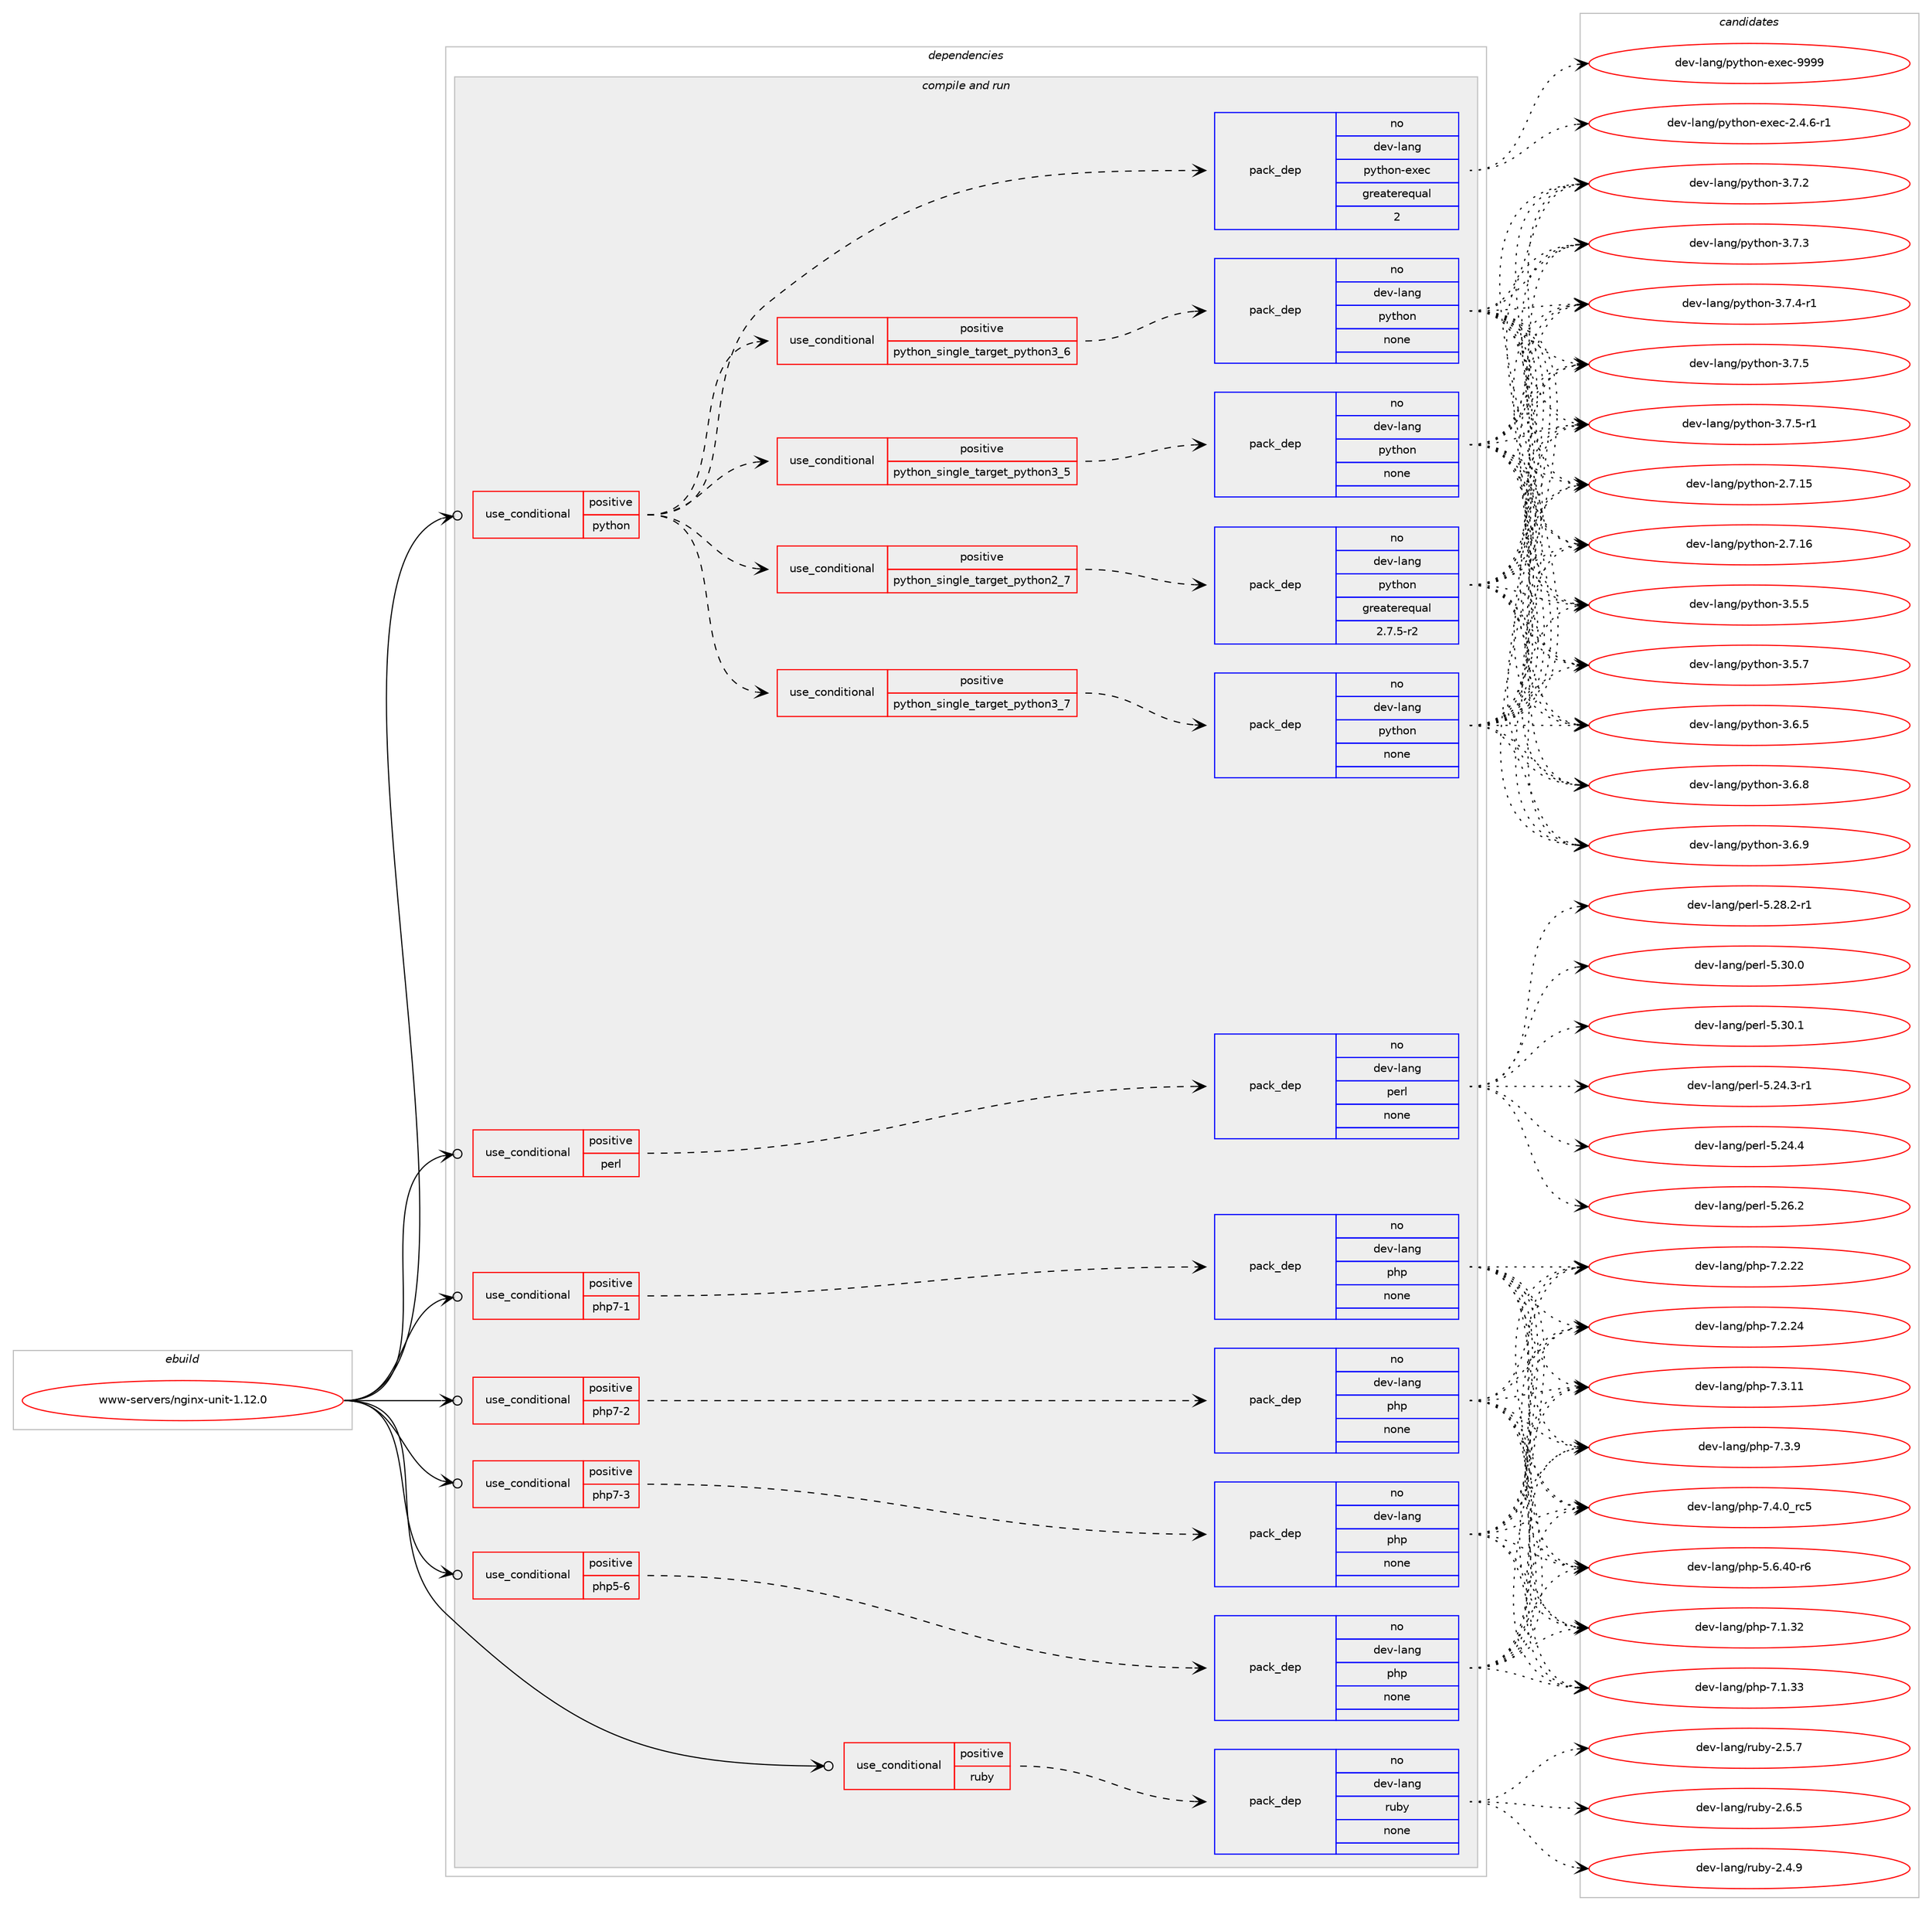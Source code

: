 digraph prolog {

# *************
# Graph options
# *************

newrank=true;
concentrate=true;
compound=true;
graph [rankdir=LR,fontname=Helvetica,fontsize=10,ranksep=1.5];#, ranksep=2.5, nodesep=0.2];
edge  [arrowhead=vee];
node  [fontname=Helvetica,fontsize=10];

# **********
# The ebuild
# **********

subgraph cluster_leftcol {
color=gray;
label=<<i>ebuild</i>>;
id [label="www-servers/nginx-unit-1.12.0", color=red, width=4, href="../www-servers/nginx-unit-1.12.0.svg"];
}

# ****************
# The dependencies
# ****************

subgraph cluster_midcol {
color=gray;
label=<<i>dependencies</i>>;
subgraph cluster_compile {
fillcolor="#eeeeee";
style=filled;
label=<<i>compile</i>>;
}
subgraph cluster_compileandrun {
fillcolor="#eeeeee";
style=filled;
label=<<i>compile and run</i>>;
subgraph cond218294 {
dependency910502 [label=<<TABLE BORDER="0" CELLBORDER="1" CELLSPACING="0" CELLPADDING="4"><TR><TD ROWSPAN="3" CELLPADDING="10">use_conditional</TD></TR><TR><TD>positive</TD></TR><TR><TD>perl</TD></TR></TABLE>>, shape=none, color=red];
subgraph pack675810 {
dependency910503 [label=<<TABLE BORDER="0" CELLBORDER="1" CELLSPACING="0" CELLPADDING="4" WIDTH="220"><TR><TD ROWSPAN="6" CELLPADDING="30">pack_dep</TD></TR><TR><TD WIDTH="110">no</TD></TR><TR><TD>dev-lang</TD></TR><TR><TD>perl</TD></TR><TR><TD>none</TD></TR><TR><TD></TD></TR></TABLE>>, shape=none, color=blue];
}
dependency910502:e -> dependency910503:w [weight=20,style="dashed",arrowhead="vee"];
}
id:e -> dependency910502:w [weight=20,style="solid",arrowhead="odotvee"];
subgraph cond218295 {
dependency910504 [label=<<TABLE BORDER="0" CELLBORDER="1" CELLSPACING="0" CELLPADDING="4"><TR><TD ROWSPAN="3" CELLPADDING="10">use_conditional</TD></TR><TR><TD>positive</TD></TR><TR><TD>php5-6</TD></TR></TABLE>>, shape=none, color=red];
subgraph pack675811 {
dependency910505 [label=<<TABLE BORDER="0" CELLBORDER="1" CELLSPACING="0" CELLPADDING="4" WIDTH="220"><TR><TD ROWSPAN="6" CELLPADDING="30">pack_dep</TD></TR><TR><TD WIDTH="110">no</TD></TR><TR><TD>dev-lang</TD></TR><TR><TD>php</TD></TR><TR><TD>none</TD></TR><TR><TD></TD></TR></TABLE>>, shape=none, color=blue];
}
dependency910504:e -> dependency910505:w [weight=20,style="dashed",arrowhead="vee"];
}
id:e -> dependency910504:w [weight=20,style="solid",arrowhead="odotvee"];
subgraph cond218296 {
dependency910506 [label=<<TABLE BORDER="0" CELLBORDER="1" CELLSPACING="0" CELLPADDING="4"><TR><TD ROWSPAN="3" CELLPADDING="10">use_conditional</TD></TR><TR><TD>positive</TD></TR><TR><TD>php7-1</TD></TR></TABLE>>, shape=none, color=red];
subgraph pack675812 {
dependency910507 [label=<<TABLE BORDER="0" CELLBORDER="1" CELLSPACING="0" CELLPADDING="4" WIDTH="220"><TR><TD ROWSPAN="6" CELLPADDING="30">pack_dep</TD></TR><TR><TD WIDTH="110">no</TD></TR><TR><TD>dev-lang</TD></TR><TR><TD>php</TD></TR><TR><TD>none</TD></TR><TR><TD></TD></TR></TABLE>>, shape=none, color=blue];
}
dependency910506:e -> dependency910507:w [weight=20,style="dashed",arrowhead="vee"];
}
id:e -> dependency910506:w [weight=20,style="solid",arrowhead="odotvee"];
subgraph cond218297 {
dependency910508 [label=<<TABLE BORDER="0" CELLBORDER="1" CELLSPACING="0" CELLPADDING="4"><TR><TD ROWSPAN="3" CELLPADDING="10">use_conditional</TD></TR><TR><TD>positive</TD></TR><TR><TD>php7-2</TD></TR></TABLE>>, shape=none, color=red];
subgraph pack675813 {
dependency910509 [label=<<TABLE BORDER="0" CELLBORDER="1" CELLSPACING="0" CELLPADDING="4" WIDTH="220"><TR><TD ROWSPAN="6" CELLPADDING="30">pack_dep</TD></TR><TR><TD WIDTH="110">no</TD></TR><TR><TD>dev-lang</TD></TR><TR><TD>php</TD></TR><TR><TD>none</TD></TR><TR><TD></TD></TR></TABLE>>, shape=none, color=blue];
}
dependency910508:e -> dependency910509:w [weight=20,style="dashed",arrowhead="vee"];
}
id:e -> dependency910508:w [weight=20,style="solid",arrowhead="odotvee"];
subgraph cond218298 {
dependency910510 [label=<<TABLE BORDER="0" CELLBORDER="1" CELLSPACING="0" CELLPADDING="4"><TR><TD ROWSPAN="3" CELLPADDING="10">use_conditional</TD></TR><TR><TD>positive</TD></TR><TR><TD>php7-3</TD></TR></TABLE>>, shape=none, color=red];
subgraph pack675814 {
dependency910511 [label=<<TABLE BORDER="0" CELLBORDER="1" CELLSPACING="0" CELLPADDING="4" WIDTH="220"><TR><TD ROWSPAN="6" CELLPADDING="30">pack_dep</TD></TR><TR><TD WIDTH="110">no</TD></TR><TR><TD>dev-lang</TD></TR><TR><TD>php</TD></TR><TR><TD>none</TD></TR><TR><TD></TD></TR></TABLE>>, shape=none, color=blue];
}
dependency910510:e -> dependency910511:w [weight=20,style="dashed",arrowhead="vee"];
}
id:e -> dependency910510:w [weight=20,style="solid",arrowhead="odotvee"];
subgraph cond218299 {
dependency910512 [label=<<TABLE BORDER="0" CELLBORDER="1" CELLSPACING="0" CELLPADDING="4"><TR><TD ROWSPAN="3" CELLPADDING="10">use_conditional</TD></TR><TR><TD>positive</TD></TR><TR><TD>python</TD></TR></TABLE>>, shape=none, color=red];
subgraph cond218300 {
dependency910513 [label=<<TABLE BORDER="0" CELLBORDER="1" CELLSPACING="0" CELLPADDING="4"><TR><TD ROWSPAN="3" CELLPADDING="10">use_conditional</TD></TR><TR><TD>positive</TD></TR><TR><TD>python_single_target_python2_7</TD></TR></TABLE>>, shape=none, color=red];
subgraph pack675815 {
dependency910514 [label=<<TABLE BORDER="0" CELLBORDER="1" CELLSPACING="0" CELLPADDING="4" WIDTH="220"><TR><TD ROWSPAN="6" CELLPADDING="30">pack_dep</TD></TR><TR><TD WIDTH="110">no</TD></TR><TR><TD>dev-lang</TD></TR><TR><TD>python</TD></TR><TR><TD>greaterequal</TD></TR><TR><TD>2.7.5-r2</TD></TR></TABLE>>, shape=none, color=blue];
}
dependency910513:e -> dependency910514:w [weight=20,style="dashed",arrowhead="vee"];
}
dependency910512:e -> dependency910513:w [weight=20,style="dashed",arrowhead="vee"];
subgraph cond218301 {
dependency910515 [label=<<TABLE BORDER="0" CELLBORDER="1" CELLSPACING="0" CELLPADDING="4"><TR><TD ROWSPAN="3" CELLPADDING="10">use_conditional</TD></TR><TR><TD>positive</TD></TR><TR><TD>python_single_target_python3_5</TD></TR></TABLE>>, shape=none, color=red];
subgraph pack675816 {
dependency910516 [label=<<TABLE BORDER="0" CELLBORDER="1" CELLSPACING="0" CELLPADDING="4" WIDTH="220"><TR><TD ROWSPAN="6" CELLPADDING="30">pack_dep</TD></TR><TR><TD WIDTH="110">no</TD></TR><TR><TD>dev-lang</TD></TR><TR><TD>python</TD></TR><TR><TD>none</TD></TR><TR><TD></TD></TR></TABLE>>, shape=none, color=blue];
}
dependency910515:e -> dependency910516:w [weight=20,style="dashed",arrowhead="vee"];
}
dependency910512:e -> dependency910515:w [weight=20,style="dashed",arrowhead="vee"];
subgraph cond218302 {
dependency910517 [label=<<TABLE BORDER="0" CELLBORDER="1" CELLSPACING="0" CELLPADDING="4"><TR><TD ROWSPAN="3" CELLPADDING="10">use_conditional</TD></TR><TR><TD>positive</TD></TR><TR><TD>python_single_target_python3_6</TD></TR></TABLE>>, shape=none, color=red];
subgraph pack675817 {
dependency910518 [label=<<TABLE BORDER="0" CELLBORDER="1" CELLSPACING="0" CELLPADDING="4" WIDTH="220"><TR><TD ROWSPAN="6" CELLPADDING="30">pack_dep</TD></TR><TR><TD WIDTH="110">no</TD></TR><TR><TD>dev-lang</TD></TR><TR><TD>python</TD></TR><TR><TD>none</TD></TR><TR><TD></TD></TR></TABLE>>, shape=none, color=blue];
}
dependency910517:e -> dependency910518:w [weight=20,style="dashed",arrowhead="vee"];
}
dependency910512:e -> dependency910517:w [weight=20,style="dashed",arrowhead="vee"];
subgraph cond218303 {
dependency910519 [label=<<TABLE BORDER="0" CELLBORDER="1" CELLSPACING="0" CELLPADDING="4"><TR><TD ROWSPAN="3" CELLPADDING="10">use_conditional</TD></TR><TR><TD>positive</TD></TR><TR><TD>python_single_target_python3_7</TD></TR></TABLE>>, shape=none, color=red];
subgraph pack675818 {
dependency910520 [label=<<TABLE BORDER="0" CELLBORDER="1" CELLSPACING="0" CELLPADDING="4" WIDTH="220"><TR><TD ROWSPAN="6" CELLPADDING="30">pack_dep</TD></TR><TR><TD WIDTH="110">no</TD></TR><TR><TD>dev-lang</TD></TR><TR><TD>python</TD></TR><TR><TD>none</TD></TR><TR><TD></TD></TR></TABLE>>, shape=none, color=blue];
}
dependency910519:e -> dependency910520:w [weight=20,style="dashed",arrowhead="vee"];
}
dependency910512:e -> dependency910519:w [weight=20,style="dashed",arrowhead="vee"];
subgraph pack675819 {
dependency910521 [label=<<TABLE BORDER="0" CELLBORDER="1" CELLSPACING="0" CELLPADDING="4" WIDTH="220"><TR><TD ROWSPAN="6" CELLPADDING="30">pack_dep</TD></TR><TR><TD WIDTH="110">no</TD></TR><TR><TD>dev-lang</TD></TR><TR><TD>python-exec</TD></TR><TR><TD>greaterequal</TD></TR><TR><TD>2</TD></TR></TABLE>>, shape=none, color=blue];
}
dependency910512:e -> dependency910521:w [weight=20,style="dashed",arrowhead="vee"];
}
id:e -> dependency910512:w [weight=20,style="solid",arrowhead="odotvee"];
subgraph cond218304 {
dependency910522 [label=<<TABLE BORDER="0" CELLBORDER="1" CELLSPACING="0" CELLPADDING="4"><TR><TD ROWSPAN="3" CELLPADDING="10">use_conditional</TD></TR><TR><TD>positive</TD></TR><TR><TD>ruby</TD></TR></TABLE>>, shape=none, color=red];
subgraph pack675820 {
dependency910523 [label=<<TABLE BORDER="0" CELLBORDER="1" CELLSPACING="0" CELLPADDING="4" WIDTH="220"><TR><TD ROWSPAN="6" CELLPADDING="30">pack_dep</TD></TR><TR><TD WIDTH="110">no</TD></TR><TR><TD>dev-lang</TD></TR><TR><TD>ruby</TD></TR><TR><TD>none</TD></TR><TR><TD></TD></TR></TABLE>>, shape=none, color=blue];
}
dependency910522:e -> dependency910523:w [weight=20,style="dashed",arrowhead="vee"];
}
id:e -> dependency910522:w [weight=20,style="solid",arrowhead="odotvee"];
}
subgraph cluster_run {
fillcolor="#eeeeee";
style=filled;
label=<<i>run</i>>;
}
}

# **************
# The candidates
# **************

subgraph cluster_choices {
rank=same;
color=gray;
label=<<i>candidates</i>>;

subgraph choice675810 {
color=black;
nodesep=1;
choice100101118451089711010347112101114108455346505246514511449 [label="dev-lang/perl-5.24.3-r1", color=red, width=4,href="../dev-lang/perl-5.24.3-r1.svg"];
choice10010111845108971101034711210111410845534650524652 [label="dev-lang/perl-5.24.4", color=red, width=4,href="../dev-lang/perl-5.24.4.svg"];
choice10010111845108971101034711210111410845534650544650 [label="dev-lang/perl-5.26.2", color=red, width=4,href="../dev-lang/perl-5.26.2.svg"];
choice100101118451089711010347112101114108455346505646504511449 [label="dev-lang/perl-5.28.2-r1", color=red, width=4,href="../dev-lang/perl-5.28.2-r1.svg"];
choice10010111845108971101034711210111410845534651484648 [label="dev-lang/perl-5.30.0", color=red, width=4,href="../dev-lang/perl-5.30.0.svg"];
choice10010111845108971101034711210111410845534651484649 [label="dev-lang/perl-5.30.1", color=red, width=4,href="../dev-lang/perl-5.30.1.svg"];
dependency910503:e -> choice100101118451089711010347112101114108455346505246514511449:w [style=dotted,weight="100"];
dependency910503:e -> choice10010111845108971101034711210111410845534650524652:w [style=dotted,weight="100"];
dependency910503:e -> choice10010111845108971101034711210111410845534650544650:w [style=dotted,weight="100"];
dependency910503:e -> choice100101118451089711010347112101114108455346505646504511449:w [style=dotted,weight="100"];
dependency910503:e -> choice10010111845108971101034711210111410845534651484648:w [style=dotted,weight="100"];
dependency910503:e -> choice10010111845108971101034711210111410845534651484649:w [style=dotted,weight="100"];
}
subgraph choice675811 {
color=black;
nodesep=1;
choice100101118451089711010347112104112455346544652484511454 [label="dev-lang/php-5.6.40-r6", color=red, width=4,href="../dev-lang/php-5.6.40-r6.svg"];
choice10010111845108971101034711210411245554649465150 [label="dev-lang/php-7.1.32", color=red, width=4,href="../dev-lang/php-7.1.32.svg"];
choice10010111845108971101034711210411245554649465151 [label="dev-lang/php-7.1.33", color=red, width=4,href="../dev-lang/php-7.1.33.svg"];
choice10010111845108971101034711210411245554650465050 [label="dev-lang/php-7.2.22", color=red, width=4,href="../dev-lang/php-7.2.22.svg"];
choice10010111845108971101034711210411245554650465052 [label="dev-lang/php-7.2.24", color=red, width=4,href="../dev-lang/php-7.2.24.svg"];
choice10010111845108971101034711210411245554651464949 [label="dev-lang/php-7.3.11", color=red, width=4,href="../dev-lang/php-7.3.11.svg"];
choice100101118451089711010347112104112455546514657 [label="dev-lang/php-7.3.9", color=red, width=4,href="../dev-lang/php-7.3.9.svg"];
choice100101118451089711010347112104112455546524648951149953 [label="dev-lang/php-7.4.0_rc5", color=red, width=4,href="../dev-lang/php-7.4.0_rc5.svg"];
dependency910505:e -> choice100101118451089711010347112104112455346544652484511454:w [style=dotted,weight="100"];
dependency910505:e -> choice10010111845108971101034711210411245554649465150:w [style=dotted,weight="100"];
dependency910505:e -> choice10010111845108971101034711210411245554649465151:w [style=dotted,weight="100"];
dependency910505:e -> choice10010111845108971101034711210411245554650465050:w [style=dotted,weight="100"];
dependency910505:e -> choice10010111845108971101034711210411245554650465052:w [style=dotted,weight="100"];
dependency910505:e -> choice10010111845108971101034711210411245554651464949:w [style=dotted,weight="100"];
dependency910505:e -> choice100101118451089711010347112104112455546514657:w [style=dotted,weight="100"];
dependency910505:e -> choice100101118451089711010347112104112455546524648951149953:w [style=dotted,weight="100"];
}
subgraph choice675812 {
color=black;
nodesep=1;
choice100101118451089711010347112104112455346544652484511454 [label="dev-lang/php-5.6.40-r6", color=red, width=4,href="../dev-lang/php-5.6.40-r6.svg"];
choice10010111845108971101034711210411245554649465150 [label="dev-lang/php-7.1.32", color=red, width=4,href="../dev-lang/php-7.1.32.svg"];
choice10010111845108971101034711210411245554649465151 [label="dev-lang/php-7.1.33", color=red, width=4,href="../dev-lang/php-7.1.33.svg"];
choice10010111845108971101034711210411245554650465050 [label="dev-lang/php-7.2.22", color=red, width=4,href="../dev-lang/php-7.2.22.svg"];
choice10010111845108971101034711210411245554650465052 [label="dev-lang/php-7.2.24", color=red, width=4,href="../dev-lang/php-7.2.24.svg"];
choice10010111845108971101034711210411245554651464949 [label="dev-lang/php-7.3.11", color=red, width=4,href="../dev-lang/php-7.3.11.svg"];
choice100101118451089711010347112104112455546514657 [label="dev-lang/php-7.3.9", color=red, width=4,href="../dev-lang/php-7.3.9.svg"];
choice100101118451089711010347112104112455546524648951149953 [label="dev-lang/php-7.4.0_rc5", color=red, width=4,href="../dev-lang/php-7.4.0_rc5.svg"];
dependency910507:e -> choice100101118451089711010347112104112455346544652484511454:w [style=dotted,weight="100"];
dependency910507:e -> choice10010111845108971101034711210411245554649465150:w [style=dotted,weight="100"];
dependency910507:e -> choice10010111845108971101034711210411245554649465151:w [style=dotted,weight="100"];
dependency910507:e -> choice10010111845108971101034711210411245554650465050:w [style=dotted,weight="100"];
dependency910507:e -> choice10010111845108971101034711210411245554650465052:w [style=dotted,weight="100"];
dependency910507:e -> choice10010111845108971101034711210411245554651464949:w [style=dotted,weight="100"];
dependency910507:e -> choice100101118451089711010347112104112455546514657:w [style=dotted,weight="100"];
dependency910507:e -> choice100101118451089711010347112104112455546524648951149953:w [style=dotted,weight="100"];
}
subgraph choice675813 {
color=black;
nodesep=1;
choice100101118451089711010347112104112455346544652484511454 [label="dev-lang/php-5.6.40-r6", color=red, width=4,href="../dev-lang/php-5.6.40-r6.svg"];
choice10010111845108971101034711210411245554649465150 [label="dev-lang/php-7.1.32", color=red, width=4,href="../dev-lang/php-7.1.32.svg"];
choice10010111845108971101034711210411245554649465151 [label="dev-lang/php-7.1.33", color=red, width=4,href="../dev-lang/php-7.1.33.svg"];
choice10010111845108971101034711210411245554650465050 [label="dev-lang/php-7.2.22", color=red, width=4,href="../dev-lang/php-7.2.22.svg"];
choice10010111845108971101034711210411245554650465052 [label="dev-lang/php-7.2.24", color=red, width=4,href="../dev-lang/php-7.2.24.svg"];
choice10010111845108971101034711210411245554651464949 [label="dev-lang/php-7.3.11", color=red, width=4,href="../dev-lang/php-7.3.11.svg"];
choice100101118451089711010347112104112455546514657 [label="dev-lang/php-7.3.9", color=red, width=4,href="../dev-lang/php-7.3.9.svg"];
choice100101118451089711010347112104112455546524648951149953 [label="dev-lang/php-7.4.0_rc5", color=red, width=4,href="../dev-lang/php-7.4.0_rc5.svg"];
dependency910509:e -> choice100101118451089711010347112104112455346544652484511454:w [style=dotted,weight="100"];
dependency910509:e -> choice10010111845108971101034711210411245554649465150:w [style=dotted,weight="100"];
dependency910509:e -> choice10010111845108971101034711210411245554649465151:w [style=dotted,weight="100"];
dependency910509:e -> choice10010111845108971101034711210411245554650465050:w [style=dotted,weight="100"];
dependency910509:e -> choice10010111845108971101034711210411245554650465052:w [style=dotted,weight="100"];
dependency910509:e -> choice10010111845108971101034711210411245554651464949:w [style=dotted,weight="100"];
dependency910509:e -> choice100101118451089711010347112104112455546514657:w [style=dotted,weight="100"];
dependency910509:e -> choice100101118451089711010347112104112455546524648951149953:w [style=dotted,weight="100"];
}
subgraph choice675814 {
color=black;
nodesep=1;
choice100101118451089711010347112104112455346544652484511454 [label="dev-lang/php-5.6.40-r6", color=red, width=4,href="../dev-lang/php-5.6.40-r6.svg"];
choice10010111845108971101034711210411245554649465150 [label="dev-lang/php-7.1.32", color=red, width=4,href="../dev-lang/php-7.1.32.svg"];
choice10010111845108971101034711210411245554649465151 [label="dev-lang/php-7.1.33", color=red, width=4,href="../dev-lang/php-7.1.33.svg"];
choice10010111845108971101034711210411245554650465050 [label="dev-lang/php-7.2.22", color=red, width=4,href="../dev-lang/php-7.2.22.svg"];
choice10010111845108971101034711210411245554650465052 [label="dev-lang/php-7.2.24", color=red, width=4,href="../dev-lang/php-7.2.24.svg"];
choice10010111845108971101034711210411245554651464949 [label="dev-lang/php-7.3.11", color=red, width=4,href="../dev-lang/php-7.3.11.svg"];
choice100101118451089711010347112104112455546514657 [label="dev-lang/php-7.3.9", color=red, width=4,href="../dev-lang/php-7.3.9.svg"];
choice100101118451089711010347112104112455546524648951149953 [label="dev-lang/php-7.4.0_rc5", color=red, width=4,href="../dev-lang/php-7.4.0_rc5.svg"];
dependency910511:e -> choice100101118451089711010347112104112455346544652484511454:w [style=dotted,weight="100"];
dependency910511:e -> choice10010111845108971101034711210411245554649465150:w [style=dotted,weight="100"];
dependency910511:e -> choice10010111845108971101034711210411245554649465151:w [style=dotted,weight="100"];
dependency910511:e -> choice10010111845108971101034711210411245554650465050:w [style=dotted,weight="100"];
dependency910511:e -> choice10010111845108971101034711210411245554650465052:w [style=dotted,weight="100"];
dependency910511:e -> choice10010111845108971101034711210411245554651464949:w [style=dotted,weight="100"];
dependency910511:e -> choice100101118451089711010347112104112455546514657:w [style=dotted,weight="100"];
dependency910511:e -> choice100101118451089711010347112104112455546524648951149953:w [style=dotted,weight="100"];
}
subgraph choice675815 {
color=black;
nodesep=1;
choice10010111845108971101034711212111610411111045504655464953 [label="dev-lang/python-2.7.15", color=red, width=4,href="../dev-lang/python-2.7.15.svg"];
choice10010111845108971101034711212111610411111045504655464954 [label="dev-lang/python-2.7.16", color=red, width=4,href="../dev-lang/python-2.7.16.svg"];
choice100101118451089711010347112121116104111110455146534653 [label="dev-lang/python-3.5.5", color=red, width=4,href="../dev-lang/python-3.5.5.svg"];
choice100101118451089711010347112121116104111110455146534655 [label="dev-lang/python-3.5.7", color=red, width=4,href="../dev-lang/python-3.5.7.svg"];
choice100101118451089711010347112121116104111110455146544653 [label="dev-lang/python-3.6.5", color=red, width=4,href="../dev-lang/python-3.6.5.svg"];
choice100101118451089711010347112121116104111110455146544656 [label="dev-lang/python-3.6.8", color=red, width=4,href="../dev-lang/python-3.6.8.svg"];
choice100101118451089711010347112121116104111110455146544657 [label="dev-lang/python-3.6.9", color=red, width=4,href="../dev-lang/python-3.6.9.svg"];
choice100101118451089711010347112121116104111110455146554650 [label="dev-lang/python-3.7.2", color=red, width=4,href="../dev-lang/python-3.7.2.svg"];
choice100101118451089711010347112121116104111110455146554651 [label="dev-lang/python-3.7.3", color=red, width=4,href="../dev-lang/python-3.7.3.svg"];
choice1001011184510897110103471121211161041111104551465546524511449 [label="dev-lang/python-3.7.4-r1", color=red, width=4,href="../dev-lang/python-3.7.4-r1.svg"];
choice100101118451089711010347112121116104111110455146554653 [label="dev-lang/python-3.7.5", color=red, width=4,href="../dev-lang/python-3.7.5.svg"];
choice1001011184510897110103471121211161041111104551465546534511449 [label="dev-lang/python-3.7.5-r1", color=red, width=4,href="../dev-lang/python-3.7.5-r1.svg"];
dependency910514:e -> choice10010111845108971101034711212111610411111045504655464953:w [style=dotted,weight="100"];
dependency910514:e -> choice10010111845108971101034711212111610411111045504655464954:w [style=dotted,weight="100"];
dependency910514:e -> choice100101118451089711010347112121116104111110455146534653:w [style=dotted,weight="100"];
dependency910514:e -> choice100101118451089711010347112121116104111110455146534655:w [style=dotted,weight="100"];
dependency910514:e -> choice100101118451089711010347112121116104111110455146544653:w [style=dotted,weight="100"];
dependency910514:e -> choice100101118451089711010347112121116104111110455146544656:w [style=dotted,weight="100"];
dependency910514:e -> choice100101118451089711010347112121116104111110455146544657:w [style=dotted,weight="100"];
dependency910514:e -> choice100101118451089711010347112121116104111110455146554650:w [style=dotted,weight="100"];
dependency910514:e -> choice100101118451089711010347112121116104111110455146554651:w [style=dotted,weight="100"];
dependency910514:e -> choice1001011184510897110103471121211161041111104551465546524511449:w [style=dotted,weight="100"];
dependency910514:e -> choice100101118451089711010347112121116104111110455146554653:w [style=dotted,weight="100"];
dependency910514:e -> choice1001011184510897110103471121211161041111104551465546534511449:w [style=dotted,weight="100"];
}
subgraph choice675816 {
color=black;
nodesep=1;
choice10010111845108971101034711212111610411111045504655464953 [label="dev-lang/python-2.7.15", color=red, width=4,href="../dev-lang/python-2.7.15.svg"];
choice10010111845108971101034711212111610411111045504655464954 [label="dev-lang/python-2.7.16", color=red, width=4,href="../dev-lang/python-2.7.16.svg"];
choice100101118451089711010347112121116104111110455146534653 [label="dev-lang/python-3.5.5", color=red, width=4,href="../dev-lang/python-3.5.5.svg"];
choice100101118451089711010347112121116104111110455146534655 [label="dev-lang/python-3.5.7", color=red, width=4,href="../dev-lang/python-3.5.7.svg"];
choice100101118451089711010347112121116104111110455146544653 [label="dev-lang/python-3.6.5", color=red, width=4,href="../dev-lang/python-3.6.5.svg"];
choice100101118451089711010347112121116104111110455146544656 [label="dev-lang/python-3.6.8", color=red, width=4,href="../dev-lang/python-3.6.8.svg"];
choice100101118451089711010347112121116104111110455146544657 [label="dev-lang/python-3.6.9", color=red, width=4,href="../dev-lang/python-3.6.9.svg"];
choice100101118451089711010347112121116104111110455146554650 [label="dev-lang/python-3.7.2", color=red, width=4,href="../dev-lang/python-3.7.2.svg"];
choice100101118451089711010347112121116104111110455146554651 [label="dev-lang/python-3.7.3", color=red, width=4,href="../dev-lang/python-3.7.3.svg"];
choice1001011184510897110103471121211161041111104551465546524511449 [label="dev-lang/python-3.7.4-r1", color=red, width=4,href="../dev-lang/python-3.7.4-r1.svg"];
choice100101118451089711010347112121116104111110455146554653 [label="dev-lang/python-3.7.5", color=red, width=4,href="../dev-lang/python-3.7.5.svg"];
choice1001011184510897110103471121211161041111104551465546534511449 [label="dev-lang/python-3.7.5-r1", color=red, width=4,href="../dev-lang/python-3.7.5-r1.svg"];
dependency910516:e -> choice10010111845108971101034711212111610411111045504655464953:w [style=dotted,weight="100"];
dependency910516:e -> choice10010111845108971101034711212111610411111045504655464954:w [style=dotted,weight="100"];
dependency910516:e -> choice100101118451089711010347112121116104111110455146534653:w [style=dotted,weight="100"];
dependency910516:e -> choice100101118451089711010347112121116104111110455146534655:w [style=dotted,weight="100"];
dependency910516:e -> choice100101118451089711010347112121116104111110455146544653:w [style=dotted,weight="100"];
dependency910516:e -> choice100101118451089711010347112121116104111110455146544656:w [style=dotted,weight="100"];
dependency910516:e -> choice100101118451089711010347112121116104111110455146544657:w [style=dotted,weight="100"];
dependency910516:e -> choice100101118451089711010347112121116104111110455146554650:w [style=dotted,weight="100"];
dependency910516:e -> choice100101118451089711010347112121116104111110455146554651:w [style=dotted,weight="100"];
dependency910516:e -> choice1001011184510897110103471121211161041111104551465546524511449:w [style=dotted,weight="100"];
dependency910516:e -> choice100101118451089711010347112121116104111110455146554653:w [style=dotted,weight="100"];
dependency910516:e -> choice1001011184510897110103471121211161041111104551465546534511449:w [style=dotted,weight="100"];
}
subgraph choice675817 {
color=black;
nodesep=1;
choice10010111845108971101034711212111610411111045504655464953 [label="dev-lang/python-2.7.15", color=red, width=4,href="../dev-lang/python-2.7.15.svg"];
choice10010111845108971101034711212111610411111045504655464954 [label="dev-lang/python-2.7.16", color=red, width=4,href="../dev-lang/python-2.7.16.svg"];
choice100101118451089711010347112121116104111110455146534653 [label="dev-lang/python-3.5.5", color=red, width=4,href="../dev-lang/python-3.5.5.svg"];
choice100101118451089711010347112121116104111110455146534655 [label="dev-lang/python-3.5.7", color=red, width=4,href="../dev-lang/python-3.5.7.svg"];
choice100101118451089711010347112121116104111110455146544653 [label="dev-lang/python-3.6.5", color=red, width=4,href="../dev-lang/python-3.6.5.svg"];
choice100101118451089711010347112121116104111110455146544656 [label="dev-lang/python-3.6.8", color=red, width=4,href="../dev-lang/python-3.6.8.svg"];
choice100101118451089711010347112121116104111110455146544657 [label="dev-lang/python-3.6.9", color=red, width=4,href="../dev-lang/python-3.6.9.svg"];
choice100101118451089711010347112121116104111110455146554650 [label="dev-lang/python-3.7.2", color=red, width=4,href="../dev-lang/python-3.7.2.svg"];
choice100101118451089711010347112121116104111110455146554651 [label="dev-lang/python-3.7.3", color=red, width=4,href="../dev-lang/python-3.7.3.svg"];
choice1001011184510897110103471121211161041111104551465546524511449 [label="dev-lang/python-3.7.4-r1", color=red, width=4,href="../dev-lang/python-3.7.4-r1.svg"];
choice100101118451089711010347112121116104111110455146554653 [label="dev-lang/python-3.7.5", color=red, width=4,href="../dev-lang/python-3.7.5.svg"];
choice1001011184510897110103471121211161041111104551465546534511449 [label="dev-lang/python-3.7.5-r1", color=red, width=4,href="../dev-lang/python-3.7.5-r1.svg"];
dependency910518:e -> choice10010111845108971101034711212111610411111045504655464953:w [style=dotted,weight="100"];
dependency910518:e -> choice10010111845108971101034711212111610411111045504655464954:w [style=dotted,weight="100"];
dependency910518:e -> choice100101118451089711010347112121116104111110455146534653:w [style=dotted,weight="100"];
dependency910518:e -> choice100101118451089711010347112121116104111110455146534655:w [style=dotted,weight="100"];
dependency910518:e -> choice100101118451089711010347112121116104111110455146544653:w [style=dotted,weight="100"];
dependency910518:e -> choice100101118451089711010347112121116104111110455146544656:w [style=dotted,weight="100"];
dependency910518:e -> choice100101118451089711010347112121116104111110455146544657:w [style=dotted,weight="100"];
dependency910518:e -> choice100101118451089711010347112121116104111110455146554650:w [style=dotted,weight="100"];
dependency910518:e -> choice100101118451089711010347112121116104111110455146554651:w [style=dotted,weight="100"];
dependency910518:e -> choice1001011184510897110103471121211161041111104551465546524511449:w [style=dotted,weight="100"];
dependency910518:e -> choice100101118451089711010347112121116104111110455146554653:w [style=dotted,weight="100"];
dependency910518:e -> choice1001011184510897110103471121211161041111104551465546534511449:w [style=dotted,weight="100"];
}
subgraph choice675818 {
color=black;
nodesep=1;
choice10010111845108971101034711212111610411111045504655464953 [label="dev-lang/python-2.7.15", color=red, width=4,href="../dev-lang/python-2.7.15.svg"];
choice10010111845108971101034711212111610411111045504655464954 [label="dev-lang/python-2.7.16", color=red, width=4,href="../dev-lang/python-2.7.16.svg"];
choice100101118451089711010347112121116104111110455146534653 [label="dev-lang/python-3.5.5", color=red, width=4,href="../dev-lang/python-3.5.5.svg"];
choice100101118451089711010347112121116104111110455146534655 [label="dev-lang/python-3.5.7", color=red, width=4,href="../dev-lang/python-3.5.7.svg"];
choice100101118451089711010347112121116104111110455146544653 [label="dev-lang/python-3.6.5", color=red, width=4,href="../dev-lang/python-3.6.5.svg"];
choice100101118451089711010347112121116104111110455146544656 [label="dev-lang/python-3.6.8", color=red, width=4,href="../dev-lang/python-3.6.8.svg"];
choice100101118451089711010347112121116104111110455146544657 [label="dev-lang/python-3.6.9", color=red, width=4,href="../dev-lang/python-3.6.9.svg"];
choice100101118451089711010347112121116104111110455146554650 [label="dev-lang/python-3.7.2", color=red, width=4,href="../dev-lang/python-3.7.2.svg"];
choice100101118451089711010347112121116104111110455146554651 [label="dev-lang/python-3.7.3", color=red, width=4,href="../dev-lang/python-3.7.3.svg"];
choice1001011184510897110103471121211161041111104551465546524511449 [label="dev-lang/python-3.7.4-r1", color=red, width=4,href="../dev-lang/python-3.7.4-r1.svg"];
choice100101118451089711010347112121116104111110455146554653 [label="dev-lang/python-3.7.5", color=red, width=4,href="../dev-lang/python-3.7.5.svg"];
choice1001011184510897110103471121211161041111104551465546534511449 [label="dev-lang/python-3.7.5-r1", color=red, width=4,href="../dev-lang/python-3.7.5-r1.svg"];
dependency910520:e -> choice10010111845108971101034711212111610411111045504655464953:w [style=dotted,weight="100"];
dependency910520:e -> choice10010111845108971101034711212111610411111045504655464954:w [style=dotted,weight="100"];
dependency910520:e -> choice100101118451089711010347112121116104111110455146534653:w [style=dotted,weight="100"];
dependency910520:e -> choice100101118451089711010347112121116104111110455146534655:w [style=dotted,weight="100"];
dependency910520:e -> choice100101118451089711010347112121116104111110455146544653:w [style=dotted,weight="100"];
dependency910520:e -> choice100101118451089711010347112121116104111110455146544656:w [style=dotted,weight="100"];
dependency910520:e -> choice100101118451089711010347112121116104111110455146544657:w [style=dotted,weight="100"];
dependency910520:e -> choice100101118451089711010347112121116104111110455146554650:w [style=dotted,weight="100"];
dependency910520:e -> choice100101118451089711010347112121116104111110455146554651:w [style=dotted,weight="100"];
dependency910520:e -> choice1001011184510897110103471121211161041111104551465546524511449:w [style=dotted,weight="100"];
dependency910520:e -> choice100101118451089711010347112121116104111110455146554653:w [style=dotted,weight="100"];
dependency910520:e -> choice1001011184510897110103471121211161041111104551465546534511449:w [style=dotted,weight="100"];
}
subgraph choice675819 {
color=black;
nodesep=1;
choice10010111845108971101034711212111610411111045101120101994550465246544511449 [label="dev-lang/python-exec-2.4.6-r1", color=red, width=4,href="../dev-lang/python-exec-2.4.6-r1.svg"];
choice10010111845108971101034711212111610411111045101120101994557575757 [label="dev-lang/python-exec-9999", color=red, width=4,href="../dev-lang/python-exec-9999.svg"];
dependency910521:e -> choice10010111845108971101034711212111610411111045101120101994550465246544511449:w [style=dotted,weight="100"];
dependency910521:e -> choice10010111845108971101034711212111610411111045101120101994557575757:w [style=dotted,weight="100"];
}
subgraph choice675820 {
color=black;
nodesep=1;
choice10010111845108971101034711411798121455046524657 [label="dev-lang/ruby-2.4.9", color=red, width=4,href="../dev-lang/ruby-2.4.9.svg"];
choice10010111845108971101034711411798121455046534655 [label="dev-lang/ruby-2.5.7", color=red, width=4,href="../dev-lang/ruby-2.5.7.svg"];
choice10010111845108971101034711411798121455046544653 [label="dev-lang/ruby-2.6.5", color=red, width=4,href="../dev-lang/ruby-2.6.5.svg"];
dependency910523:e -> choice10010111845108971101034711411798121455046524657:w [style=dotted,weight="100"];
dependency910523:e -> choice10010111845108971101034711411798121455046534655:w [style=dotted,weight="100"];
dependency910523:e -> choice10010111845108971101034711411798121455046544653:w [style=dotted,weight="100"];
}
}

}
